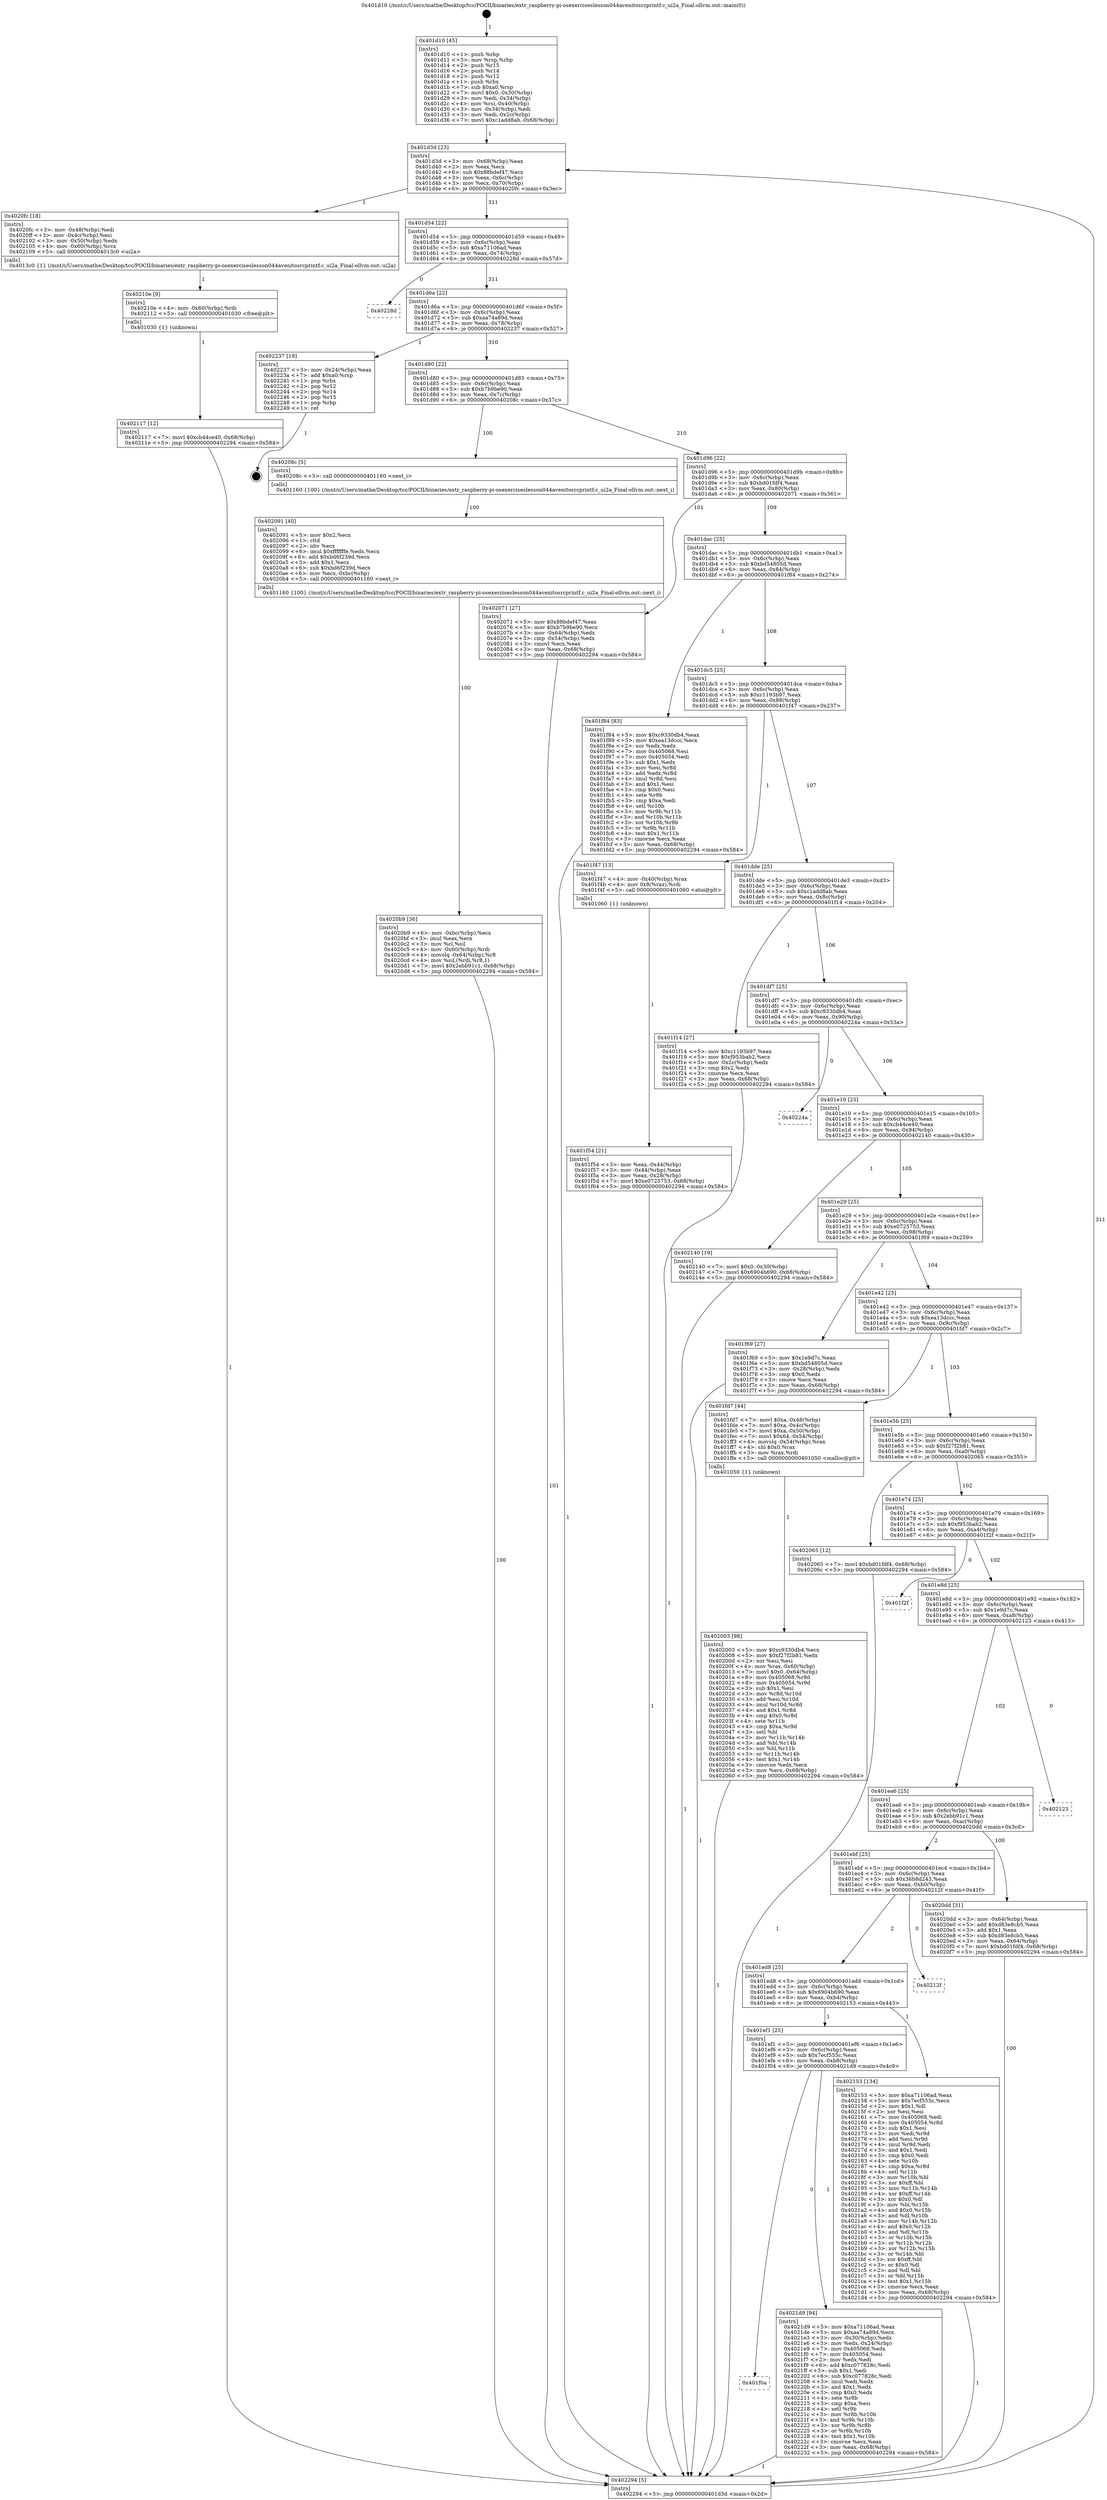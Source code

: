 digraph "0x401d10" {
  label = "0x401d10 (/mnt/c/Users/mathe/Desktop/tcc/POCII/binaries/extr_raspberry-pi-osexerciseslesson044avenitosrcprintf.c_ui2a_Final-ollvm.out::main(0))"
  labelloc = "t"
  node[shape=record]

  Entry [label="",width=0.3,height=0.3,shape=circle,fillcolor=black,style=filled]
  "0x401d3d" [label="{
     0x401d3d [23]\l
     | [instrs]\l
     &nbsp;&nbsp;0x401d3d \<+3\>: mov -0x68(%rbp),%eax\l
     &nbsp;&nbsp;0x401d40 \<+2\>: mov %eax,%ecx\l
     &nbsp;&nbsp;0x401d42 \<+6\>: sub $0x88bdef47,%ecx\l
     &nbsp;&nbsp;0x401d48 \<+3\>: mov %eax,-0x6c(%rbp)\l
     &nbsp;&nbsp;0x401d4b \<+3\>: mov %ecx,-0x70(%rbp)\l
     &nbsp;&nbsp;0x401d4e \<+6\>: je 00000000004020fc \<main+0x3ec\>\l
  }"]
  "0x4020fc" [label="{
     0x4020fc [18]\l
     | [instrs]\l
     &nbsp;&nbsp;0x4020fc \<+3\>: mov -0x48(%rbp),%edi\l
     &nbsp;&nbsp;0x4020ff \<+3\>: mov -0x4c(%rbp),%esi\l
     &nbsp;&nbsp;0x402102 \<+3\>: mov -0x50(%rbp),%edx\l
     &nbsp;&nbsp;0x402105 \<+4\>: mov -0x60(%rbp),%rcx\l
     &nbsp;&nbsp;0x402109 \<+5\>: call 00000000004013c0 \<ui2a\>\l
     | [calls]\l
     &nbsp;&nbsp;0x4013c0 \{1\} (/mnt/c/Users/mathe/Desktop/tcc/POCII/binaries/extr_raspberry-pi-osexerciseslesson044avenitosrcprintf.c_ui2a_Final-ollvm.out::ui2a)\l
  }"]
  "0x401d54" [label="{
     0x401d54 [22]\l
     | [instrs]\l
     &nbsp;&nbsp;0x401d54 \<+5\>: jmp 0000000000401d59 \<main+0x49\>\l
     &nbsp;&nbsp;0x401d59 \<+3\>: mov -0x6c(%rbp),%eax\l
     &nbsp;&nbsp;0x401d5c \<+5\>: sub $0xa71106ad,%eax\l
     &nbsp;&nbsp;0x401d61 \<+3\>: mov %eax,-0x74(%rbp)\l
     &nbsp;&nbsp;0x401d64 \<+6\>: je 000000000040228d \<main+0x57d\>\l
  }"]
  Exit [label="",width=0.3,height=0.3,shape=circle,fillcolor=black,style=filled,peripheries=2]
  "0x40228d" [label="{
     0x40228d\l
  }", style=dashed]
  "0x401d6a" [label="{
     0x401d6a [22]\l
     | [instrs]\l
     &nbsp;&nbsp;0x401d6a \<+5\>: jmp 0000000000401d6f \<main+0x5f\>\l
     &nbsp;&nbsp;0x401d6f \<+3\>: mov -0x6c(%rbp),%eax\l
     &nbsp;&nbsp;0x401d72 \<+5\>: sub $0xaa74a89d,%eax\l
     &nbsp;&nbsp;0x401d77 \<+3\>: mov %eax,-0x78(%rbp)\l
     &nbsp;&nbsp;0x401d7a \<+6\>: je 0000000000402237 \<main+0x527\>\l
  }"]
  "0x401f0a" [label="{
     0x401f0a\l
  }", style=dashed]
  "0x402237" [label="{
     0x402237 [19]\l
     | [instrs]\l
     &nbsp;&nbsp;0x402237 \<+3\>: mov -0x24(%rbp),%eax\l
     &nbsp;&nbsp;0x40223a \<+7\>: add $0xa0,%rsp\l
     &nbsp;&nbsp;0x402241 \<+1\>: pop %rbx\l
     &nbsp;&nbsp;0x402242 \<+2\>: pop %r12\l
     &nbsp;&nbsp;0x402244 \<+2\>: pop %r14\l
     &nbsp;&nbsp;0x402246 \<+2\>: pop %r15\l
     &nbsp;&nbsp;0x402248 \<+1\>: pop %rbp\l
     &nbsp;&nbsp;0x402249 \<+1\>: ret\l
  }"]
  "0x401d80" [label="{
     0x401d80 [22]\l
     | [instrs]\l
     &nbsp;&nbsp;0x401d80 \<+5\>: jmp 0000000000401d85 \<main+0x75\>\l
     &nbsp;&nbsp;0x401d85 \<+3\>: mov -0x6c(%rbp),%eax\l
     &nbsp;&nbsp;0x401d88 \<+5\>: sub $0xb7b9be90,%eax\l
     &nbsp;&nbsp;0x401d8d \<+3\>: mov %eax,-0x7c(%rbp)\l
     &nbsp;&nbsp;0x401d90 \<+6\>: je 000000000040208c \<main+0x37c\>\l
  }"]
  "0x4021d9" [label="{
     0x4021d9 [94]\l
     | [instrs]\l
     &nbsp;&nbsp;0x4021d9 \<+5\>: mov $0xa71106ad,%eax\l
     &nbsp;&nbsp;0x4021de \<+5\>: mov $0xaa74a89d,%ecx\l
     &nbsp;&nbsp;0x4021e3 \<+3\>: mov -0x30(%rbp),%edx\l
     &nbsp;&nbsp;0x4021e6 \<+3\>: mov %edx,-0x24(%rbp)\l
     &nbsp;&nbsp;0x4021e9 \<+7\>: mov 0x405068,%edx\l
     &nbsp;&nbsp;0x4021f0 \<+7\>: mov 0x405054,%esi\l
     &nbsp;&nbsp;0x4021f7 \<+2\>: mov %edx,%edi\l
     &nbsp;&nbsp;0x4021f9 \<+6\>: add $0xc077828c,%edi\l
     &nbsp;&nbsp;0x4021ff \<+3\>: sub $0x1,%edi\l
     &nbsp;&nbsp;0x402202 \<+6\>: sub $0xc077828c,%edi\l
     &nbsp;&nbsp;0x402208 \<+3\>: imul %edi,%edx\l
     &nbsp;&nbsp;0x40220b \<+3\>: and $0x1,%edx\l
     &nbsp;&nbsp;0x40220e \<+3\>: cmp $0x0,%edx\l
     &nbsp;&nbsp;0x402211 \<+4\>: sete %r8b\l
     &nbsp;&nbsp;0x402215 \<+3\>: cmp $0xa,%esi\l
     &nbsp;&nbsp;0x402218 \<+4\>: setl %r9b\l
     &nbsp;&nbsp;0x40221c \<+3\>: mov %r8b,%r10b\l
     &nbsp;&nbsp;0x40221f \<+3\>: and %r9b,%r10b\l
     &nbsp;&nbsp;0x402222 \<+3\>: xor %r9b,%r8b\l
     &nbsp;&nbsp;0x402225 \<+3\>: or %r8b,%r10b\l
     &nbsp;&nbsp;0x402228 \<+4\>: test $0x1,%r10b\l
     &nbsp;&nbsp;0x40222c \<+3\>: cmovne %ecx,%eax\l
     &nbsp;&nbsp;0x40222f \<+3\>: mov %eax,-0x68(%rbp)\l
     &nbsp;&nbsp;0x402232 \<+5\>: jmp 0000000000402294 \<main+0x584\>\l
  }"]
  "0x40208c" [label="{
     0x40208c [5]\l
     | [instrs]\l
     &nbsp;&nbsp;0x40208c \<+5\>: call 0000000000401160 \<next_i\>\l
     | [calls]\l
     &nbsp;&nbsp;0x401160 \{100\} (/mnt/c/Users/mathe/Desktop/tcc/POCII/binaries/extr_raspberry-pi-osexerciseslesson044avenitosrcprintf.c_ui2a_Final-ollvm.out::next_i)\l
  }"]
  "0x401d96" [label="{
     0x401d96 [22]\l
     | [instrs]\l
     &nbsp;&nbsp;0x401d96 \<+5\>: jmp 0000000000401d9b \<main+0x8b\>\l
     &nbsp;&nbsp;0x401d9b \<+3\>: mov -0x6c(%rbp),%eax\l
     &nbsp;&nbsp;0x401d9e \<+5\>: sub $0xbd01fdf4,%eax\l
     &nbsp;&nbsp;0x401da3 \<+3\>: mov %eax,-0x80(%rbp)\l
     &nbsp;&nbsp;0x401da6 \<+6\>: je 0000000000402071 \<main+0x361\>\l
  }"]
  "0x401ef1" [label="{
     0x401ef1 [25]\l
     | [instrs]\l
     &nbsp;&nbsp;0x401ef1 \<+5\>: jmp 0000000000401ef6 \<main+0x1e6\>\l
     &nbsp;&nbsp;0x401ef6 \<+3\>: mov -0x6c(%rbp),%eax\l
     &nbsp;&nbsp;0x401ef9 \<+5\>: sub $0x7ecf555c,%eax\l
     &nbsp;&nbsp;0x401efe \<+6\>: mov %eax,-0xb8(%rbp)\l
     &nbsp;&nbsp;0x401f04 \<+6\>: je 00000000004021d9 \<main+0x4c9\>\l
  }"]
  "0x402071" [label="{
     0x402071 [27]\l
     | [instrs]\l
     &nbsp;&nbsp;0x402071 \<+5\>: mov $0x88bdef47,%eax\l
     &nbsp;&nbsp;0x402076 \<+5\>: mov $0xb7b9be90,%ecx\l
     &nbsp;&nbsp;0x40207b \<+3\>: mov -0x64(%rbp),%edx\l
     &nbsp;&nbsp;0x40207e \<+3\>: cmp -0x54(%rbp),%edx\l
     &nbsp;&nbsp;0x402081 \<+3\>: cmovl %ecx,%eax\l
     &nbsp;&nbsp;0x402084 \<+3\>: mov %eax,-0x68(%rbp)\l
     &nbsp;&nbsp;0x402087 \<+5\>: jmp 0000000000402294 \<main+0x584\>\l
  }"]
  "0x401dac" [label="{
     0x401dac [25]\l
     | [instrs]\l
     &nbsp;&nbsp;0x401dac \<+5\>: jmp 0000000000401db1 \<main+0xa1\>\l
     &nbsp;&nbsp;0x401db1 \<+3\>: mov -0x6c(%rbp),%eax\l
     &nbsp;&nbsp;0x401db4 \<+5\>: sub $0xbd54805d,%eax\l
     &nbsp;&nbsp;0x401db9 \<+6\>: mov %eax,-0x84(%rbp)\l
     &nbsp;&nbsp;0x401dbf \<+6\>: je 0000000000401f84 \<main+0x274\>\l
  }"]
  "0x402153" [label="{
     0x402153 [134]\l
     | [instrs]\l
     &nbsp;&nbsp;0x402153 \<+5\>: mov $0xa71106ad,%eax\l
     &nbsp;&nbsp;0x402158 \<+5\>: mov $0x7ecf555c,%ecx\l
     &nbsp;&nbsp;0x40215d \<+2\>: mov $0x1,%dl\l
     &nbsp;&nbsp;0x40215f \<+2\>: xor %esi,%esi\l
     &nbsp;&nbsp;0x402161 \<+7\>: mov 0x405068,%edi\l
     &nbsp;&nbsp;0x402168 \<+8\>: mov 0x405054,%r8d\l
     &nbsp;&nbsp;0x402170 \<+3\>: sub $0x1,%esi\l
     &nbsp;&nbsp;0x402173 \<+3\>: mov %edi,%r9d\l
     &nbsp;&nbsp;0x402176 \<+3\>: add %esi,%r9d\l
     &nbsp;&nbsp;0x402179 \<+4\>: imul %r9d,%edi\l
     &nbsp;&nbsp;0x40217d \<+3\>: and $0x1,%edi\l
     &nbsp;&nbsp;0x402180 \<+3\>: cmp $0x0,%edi\l
     &nbsp;&nbsp;0x402183 \<+4\>: sete %r10b\l
     &nbsp;&nbsp;0x402187 \<+4\>: cmp $0xa,%r8d\l
     &nbsp;&nbsp;0x40218b \<+4\>: setl %r11b\l
     &nbsp;&nbsp;0x40218f \<+3\>: mov %r10b,%bl\l
     &nbsp;&nbsp;0x402192 \<+3\>: xor $0xff,%bl\l
     &nbsp;&nbsp;0x402195 \<+3\>: mov %r11b,%r14b\l
     &nbsp;&nbsp;0x402198 \<+4\>: xor $0xff,%r14b\l
     &nbsp;&nbsp;0x40219c \<+3\>: xor $0x0,%dl\l
     &nbsp;&nbsp;0x40219f \<+3\>: mov %bl,%r15b\l
     &nbsp;&nbsp;0x4021a2 \<+4\>: and $0x0,%r15b\l
     &nbsp;&nbsp;0x4021a6 \<+3\>: and %dl,%r10b\l
     &nbsp;&nbsp;0x4021a9 \<+3\>: mov %r14b,%r12b\l
     &nbsp;&nbsp;0x4021ac \<+4\>: and $0x0,%r12b\l
     &nbsp;&nbsp;0x4021b0 \<+3\>: and %dl,%r11b\l
     &nbsp;&nbsp;0x4021b3 \<+3\>: or %r10b,%r15b\l
     &nbsp;&nbsp;0x4021b6 \<+3\>: or %r11b,%r12b\l
     &nbsp;&nbsp;0x4021b9 \<+3\>: xor %r12b,%r15b\l
     &nbsp;&nbsp;0x4021bc \<+3\>: or %r14b,%bl\l
     &nbsp;&nbsp;0x4021bf \<+3\>: xor $0xff,%bl\l
     &nbsp;&nbsp;0x4021c2 \<+3\>: or $0x0,%dl\l
     &nbsp;&nbsp;0x4021c5 \<+2\>: and %dl,%bl\l
     &nbsp;&nbsp;0x4021c7 \<+3\>: or %bl,%r15b\l
     &nbsp;&nbsp;0x4021ca \<+4\>: test $0x1,%r15b\l
     &nbsp;&nbsp;0x4021ce \<+3\>: cmovne %ecx,%eax\l
     &nbsp;&nbsp;0x4021d1 \<+3\>: mov %eax,-0x68(%rbp)\l
     &nbsp;&nbsp;0x4021d4 \<+5\>: jmp 0000000000402294 \<main+0x584\>\l
  }"]
  "0x401f84" [label="{
     0x401f84 [83]\l
     | [instrs]\l
     &nbsp;&nbsp;0x401f84 \<+5\>: mov $0xc9330db4,%eax\l
     &nbsp;&nbsp;0x401f89 \<+5\>: mov $0xea13dccc,%ecx\l
     &nbsp;&nbsp;0x401f8e \<+2\>: xor %edx,%edx\l
     &nbsp;&nbsp;0x401f90 \<+7\>: mov 0x405068,%esi\l
     &nbsp;&nbsp;0x401f97 \<+7\>: mov 0x405054,%edi\l
     &nbsp;&nbsp;0x401f9e \<+3\>: sub $0x1,%edx\l
     &nbsp;&nbsp;0x401fa1 \<+3\>: mov %esi,%r8d\l
     &nbsp;&nbsp;0x401fa4 \<+3\>: add %edx,%r8d\l
     &nbsp;&nbsp;0x401fa7 \<+4\>: imul %r8d,%esi\l
     &nbsp;&nbsp;0x401fab \<+3\>: and $0x1,%esi\l
     &nbsp;&nbsp;0x401fae \<+3\>: cmp $0x0,%esi\l
     &nbsp;&nbsp;0x401fb1 \<+4\>: sete %r9b\l
     &nbsp;&nbsp;0x401fb5 \<+3\>: cmp $0xa,%edi\l
     &nbsp;&nbsp;0x401fb8 \<+4\>: setl %r10b\l
     &nbsp;&nbsp;0x401fbc \<+3\>: mov %r9b,%r11b\l
     &nbsp;&nbsp;0x401fbf \<+3\>: and %r10b,%r11b\l
     &nbsp;&nbsp;0x401fc2 \<+3\>: xor %r10b,%r9b\l
     &nbsp;&nbsp;0x401fc5 \<+3\>: or %r9b,%r11b\l
     &nbsp;&nbsp;0x401fc8 \<+4\>: test $0x1,%r11b\l
     &nbsp;&nbsp;0x401fcc \<+3\>: cmovne %ecx,%eax\l
     &nbsp;&nbsp;0x401fcf \<+3\>: mov %eax,-0x68(%rbp)\l
     &nbsp;&nbsp;0x401fd2 \<+5\>: jmp 0000000000402294 \<main+0x584\>\l
  }"]
  "0x401dc5" [label="{
     0x401dc5 [25]\l
     | [instrs]\l
     &nbsp;&nbsp;0x401dc5 \<+5\>: jmp 0000000000401dca \<main+0xba\>\l
     &nbsp;&nbsp;0x401dca \<+3\>: mov -0x6c(%rbp),%eax\l
     &nbsp;&nbsp;0x401dcd \<+5\>: sub $0xc1193b97,%eax\l
     &nbsp;&nbsp;0x401dd2 \<+6\>: mov %eax,-0x88(%rbp)\l
     &nbsp;&nbsp;0x401dd8 \<+6\>: je 0000000000401f47 \<main+0x237\>\l
  }"]
  "0x401ed8" [label="{
     0x401ed8 [25]\l
     | [instrs]\l
     &nbsp;&nbsp;0x401ed8 \<+5\>: jmp 0000000000401edd \<main+0x1cd\>\l
     &nbsp;&nbsp;0x401edd \<+3\>: mov -0x6c(%rbp),%eax\l
     &nbsp;&nbsp;0x401ee0 \<+5\>: sub $0x6904b690,%eax\l
     &nbsp;&nbsp;0x401ee5 \<+6\>: mov %eax,-0xb4(%rbp)\l
     &nbsp;&nbsp;0x401eeb \<+6\>: je 0000000000402153 \<main+0x443\>\l
  }"]
  "0x401f47" [label="{
     0x401f47 [13]\l
     | [instrs]\l
     &nbsp;&nbsp;0x401f47 \<+4\>: mov -0x40(%rbp),%rax\l
     &nbsp;&nbsp;0x401f4b \<+4\>: mov 0x8(%rax),%rdi\l
     &nbsp;&nbsp;0x401f4f \<+5\>: call 0000000000401060 \<atoi@plt\>\l
     | [calls]\l
     &nbsp;&nbsp;0x401060 \{1\} (unknown)\l
  }"]
  "0x401dde" [label="{
     0x401dde [25]\l
     | [instrs]\l
     &nbsp;&nbsp;0x401dde \<+5\>: jmp 0000000000401de3 \<main+0xd3\>\l
     &nbsp;&nbsp;0x401de3 \<+3\>: mov -0x6c(%rbp),%eax\l
     &nbsp;&nbsp;0x401de6 \<+5\>: sub $0xc1add8ab,%eax\l
     &nbsp;&nbsp;0x401deb \<+6\>: mov %eax,-0x8c(%rbp)\l
     &nbsp;&nbsp;0x401df1 \<+6\>: je 0000000000401f14 \<main+0x204\>\l
  }"]
  "0x40212f" [label="{
     0x40212f\l
  }", style=dashed]
  "0x401f14" [label="{
     0x401f14 [27]\l
     | [instrs]\l
     &nbsp;&nbsp;0x401f14 \<+5\>: mov $0xc1193b97,%eax\l
     &nbsp;&nbsp;0x401f19 \<+5\>: mov $0xf953bab2,%ecx\l
     &nbsp;&nbsp;0x401f1e \<+3\>: mov -0x2c(%rbp),%edx\l
     &nbsp;&nbsp;0x401f21 \<+3\>: cmp $0x2,%edx\l
     &nbsp;&nbsp;0x401f24 \<+3\>: cmovne %ecx,%eax\l
     &nbsp;&nbsp;0x401f27 \<+3\>: mov %eax,-0x68(%rbp)\l
     &nbsp;&nbsp;0x401f2a \<+5\>: jmp 0000000000402294 \<main+0x584\>\l
  }"]
  "0x401df7" [label="{
     0x401df7 [25]\l
     | [instrs]\l
     &nbsp;&nbsp;0x401df7 \<+5\>: jmp 0000000000401dfc \<main+0xec\>\l
     &nbsp;&nbsp;0x401dfc \<+3\>: mov -0x6c(%rbp),%eax\l
     &nbsp;&nbsp;0x401dff \<+5\>: sub $0xc9330db4,%eax\l
     &nbsp;&nbsp;0x401e04 \<+6\>: mov %eax,-0x90(%rbp)\l
     &nbsp;&nbsp;0x401e0a \<+6\>: je 000000000040224a \<main+0x53a\>\l
  }"]
  "0x402294" [label="{
     0x402294 [5]\l
     | [instrs]\l
     &nbsp;&nbsp;0x402294 \<+5\>: jmp 0000000000401d3d \<main+0x2d\>\l
  }"]
  "0x401d10" [label="{
     0x401d10 [45]\l
     | [instrs]\l
     &nbsp;&nbsp;0x401d10 \<+1\>: push %rbp\l
     &nbsp;&nbsp;0x401d11 \<+3\>: mov %rsp,%rbp\l
     &nbsp;&nbsp;0x401d14 \<+2\>: push %r15\l
     &nbsp;&nbsp;0x401d16 \<+2\>: push %r14\l
     &nbsp;&nbsp;0x401d18 \<+2\>: push %r12\l
     &nbsp;&nbsp;0x401d1a \<+1\>: push %rbx\l
     &nbsp;&nbsp;0x401d1b \<+7\>: sub $0xa0,%rsp\l
     &nbsp;&nbsp;0x401d22 \<+7\>: movl $0x0,-0x30(%rbp)\l
     &nbsp;&nbsp;0x401d29 \<+3\>: mov %edi,-0x34(%rbp)\l
     &nbsp;&nbsp;0x401d2c \<+4\>: mov %rsi,-0x40(%rbp)\l
     &nbsp;&nbsp;0x401d30 \<+3\>: mov -0x34(%rbp),%edi\l
     &nbsp;&nbsp;0x401d33 \<+3\>: mov %edi,-0x2c(%rbp)\l
     &nbsp;&nbsp;0x401d36 \<+7\>: movl $0xc1add8ab,-0x68(%rbp)\l
  }"]
  "0x401f54" [label="{
     0x401f54 [21]\l
     | [instrs]\l
     &nbsp;&nbsp;0x401f54 \<+3\>: mov %eax,-0x44(%rbp)\l
     &nbsp;&nbsp;0x401f57 \<+3\>: mov -0x44(%rbp),%eax\l
     &nbsp;&nbsp;0x401f5a \<+3\>: mov %eax,-0x28(%rbp)\l
     &nbsp;&nbsp;0x401f5d \<+7\>: movl $0xe0725753,-0x68(%rbp)\l
     &nbsp;&nbsp;0x401f64 \<+5\>: jmp 0000000000402294 \<main+0x584\>\l
  }"]
  "0x402117" [label="{
     0x402117 [12]\l
     | [instrs]\l
     &nbsp;&nbsp;0x402117 \<+7\>: movl $0xcb44ce40,-0x68(%rbp)\l
     &nbsp;&nbsp;0x40211e \<+5\>: jmp 0000000000402294 \<main+0x584\>\l
  }"]
  "0x40224a" [label="{
     0x40224a\l
  }", style=dashed]
  "0x401e10" [label="{
     0x401e10 [25]\l
     | [instrs]\l
     &nbsp;&nbsp;0x401e10 \<+5\>: jmp 0000000000401e15 \<main+0x105\>\l
     &nbsp;&nbsp;0x401e15 \<+3\>: mov -0x6c(%rbp),%eax\l
     &nbsp;&nbsp;0x401e18 \<+5\>: sub $0xcb44ce40,%eax\l
     &nbsp;&nbsp;0x401e1d \<+6\>: mov %eax,-0x94(%rbp)\l
     &nbsp;&nbsp;0x401e23 \<+6\>: je 0000000000402140 \<main+0x430\>\l
  }"]
  "0x40210e" [label="{
     0x40210e [9]\l
     | [instrs]\l
     &nbsp;&nbsp;0x40210e \<+4\>: mov -0x60(%rbp),%rdi\l
     &nbsp;&nbsp;0x402112 \<+5\>: call 0000000000401030 \<free@plt\>\l
     | [calls]\l
     &nbsp;&nbsp;0x401030 \{1\} (unknown)\l
  }"]
  "0x402140" [label="{
     0x402140 [19]\l
     | [instrs]\l
     &nbsp;&nbsp;0x402140 \<+7\>: movl $0x0,-0x30(%rbp)\l
     &nbsp;&nbsp;0x402147 \<+7\>: movl $0x6904b690,-0x68(%rbp)\l
     &nbsp;&nbsp;0x40214e \<+5\>: jmp 0000000000402294 \<main+0x584\>\l
  }"]
  "0x401e29" [label="{
     0x401e29 [25]\l
     | [instrs]\l
     &nbsp;&nbsp;0x401e29 \<+5\>: jmp 0000000000401e2e \<main+0x11e\>\l
     &nbsp;&nbsp;0x401e2e \<+3\>: mov -0x6c(%rbp),%eax\l
     &nbsp;&nbsp;0x401e31 \<+5\>: sub $0xe0725753,%eax\l
     &nbsp;&nbsp;0x401e36 \<+6\>: mov %eax,-0x98(%rbp)\l
     &nbsp;&nbsp;0x401e3c \<+6\>: je 0000000000401f69 \<main+0x259\>\l
  }"]
  "0x401ebf" [label="{
     0x401ebf [25]\l
     | [instrs]\l
     &nbsp;&nbsp;0x401ebf \<+5\>: jmp 0000000000401ec4 \<main+0x1b4\>\l
     &nbsp;&nbsp;0x401ec4 \<+3\>: mov -0x6c(%rbp),%eax\l
     &nbsp;&nbsp;0x401ec7 \<+5\>: sub $0x36b8d243,%eax\l
     &nbsp;&nbsp;0x401ecc \<+6\>: mov %eax,-0xb0(%rbp)\l
     &nbsp;&nbsp;0x401ed2 \<+6\>: je 000000000040212f \<main+0x41f\>\l
  }"]
  "0x401f69" [label="{
     0x401f69 [27]\l
     | [instrs]\l
     &nbsp;&nbsp;0x401f69 \<+5\>: mov $0x1e9d7c,%eax\l
     &nbsp;&nbsp;0x401f6e \<+5\>: mov $0xbd54805d,%ecx\l
     &nbsp;&nbsp;0x401f73 \<+3\>: mov -0x28(%rbp),%edx\l
     &nbsp;&nbsp;0x401f76 \<+3\>: cmp $0x0,%edx\l
     &nbsp;&nbsp;0x401f79 \<+3\>: cmove %ecx,%eax\l
     &nbsp;&nbsp;0x401f7c \<+3\>: mov %eax,-0x68(%rbp)\l
     &nbsp;&nbsp;0x401f7f \<+5\>: jmp 0000000000402294 \<main+0x584\>\l
  }"]
  "0x401e42" [label="{
     0x401e42 [25]\l
     | [instrs]\l
     &nbsp;&nbsp;0x401e42 \<+5\>: jmp 0000000000401e47 \<main+0x137\>\l
     &nbsp;&nbsp;0x401e47 \<+3\>: mov -0x6c(%rbp),%eax\l
     &nbsp;&nbsp;0x401e4a \<+5\>: sub $0xea13dccc,%eax\l
     &nbsp;&nbsp;0x401e4f \<+6\>: mov %eax,-0x9c(%rbp)\l
     &nbsp;&nbsp;0x401e55 \<+6\>: je 0000000000401fd7 \<main+0x2c7\>\l
  }"]
  "0x4020dd" [label="{
     0x4020dd [31]\l
     | [instrs]\l
     &nbsp;&nbsp;0x4020dd \<+3\>: mov -0x64(%rbp),%eax\l
     &nbsp;&nbsp;0x4020e0 \<+5\>: add $0xd83e8cb5,%eax\l
     &nbsp;&nbsp;0x4020e5 \<+3\>: add $0x1,%eax\l
     &nbsp;&nbsp;0x4020e8 \<+5\>: sub $0xd83e8cb5,%eax\l
     &nbsp;&nbsp;0x4020ed \<+3\>: mov %eax,-0x64(%rbp)\l
     &nbsp;&nbsp;0x4020f0 \<+7\>: movl $0xbd01fdf4,-0x68(%rbp)\l
     &nbsp;&nbsp;0x4020f7 \<+5\>: jmp 0000000000402294 \<main+0x584\>\l
  }"]
  "0x401fd7" [label="{
     0x401fd7 [44]\l
     | [instrs]\l
     &nbsp;&nbsp;0x401fd7 \<+7\>: movl $0xa,-0x48(%rbp)\l
     &nbsp;&nbsp;0x401fde \<+7\>: movl $0xa,-0x4c(%rbp)\l
     &nbsp;&nbsp;0x401fe5 \<+7\>: movl $0xa,-0x50(%rbp)\l
     &nbsp;&nbsp;0x401fec \<+7\>: movl $0x64,-0x54(%rbp)\l
     &nbsp;&nbsp;0x401ff3 \<+4\>: movslq -0x54(%rbp),%rax\l
     &nbsp;&nbsp;0x401ff7 \<+4\>: shl $0x0,%rax\l
     &nbsp;&nbsp;0x401ffb \<+3\>: mov %rax,%rdi\l
     &nbsp;&nbsp;0x401ffe \<+5\>: call 0000000000401050 \<malloc@plt\>\l
     | [calls]\l
     &nbsp;&nbsp;0x401050 \{1\} (unknown)\l
  }"]
  "0x401e5b" [label="{
     0x401e5b [25]\l
     | [instrs]\l
     &nbsp;&nbsp;0x401e5b \<+5\>: jmp 0000000000401e60 \<main+0x150\>\l
     &nbsp;&nbsp;0x401e60 \<+3\>: mov -0x6c(%rbp),%eax\l
     &nbsp;&nbsp;0x401e63 \<+5\>: sub $0xf27f2b81,%eax\l
     &nbsp;&nbsp;0x401e68 \<+6\>: mov %eax,-0xa0(%rbp)\l
     &nbsp;&nbsp;0x401e6e \<+6\>: je 0000000000402065 \<main+0x355\>\l
  }"]
  "0x402003" [label="{
     0x402003 [98]\l
     | [instrs]\l
     &nbsp;&nbsp;0x402003 \<+5\>: mov $0xc9330db4,%ecx\l
     &nbsp;&nbsp;0x402008 \<+5\>: mov $0xf27f2b81,%edx\l
     &nbsp;&nbsp;0x40200d \<+2\>: xor %esi,%esi\l
     &nbsp;&nbsp;0x40200f \<+4\>: mov %rax,-0x60(%rbp)\l
     &nbsp;&nbsp;0x402013 \<+7\>: movl $0x0,-0x64(%rbp)\l
     &nbsp;&nbsp;0x40201a \<+8\>: mov 0x405068,%r8d\l
     &nbsp;&nbsp;0x402022 \<+8\>: mov 0x405054,%r9d\l
     &nbsp;&nbsp;0x40202a \<+3\>: sub $0x1,%esi\l
     &nbsp;&nbsp;0x40202d \<+3\>: mov %r8d,%r10d\l
     &nbsp;&nbsp;0x402030 \<+3\>: add %esi,%r10d\l
     &nbsp;&nbsp;0x402033 \<+4\>: imul %r10d,%r8d\l
     &nbsp;&nbsp;0x402037 \<+4\>: and $0x1,%r8d\l
     &nbsp;&nbsp;0x40203b \<+4\>: cmp $0x0,%r8d\l
     &nbsp;&nbsp;0x40203f \<+4\>: sete %r11b\l
     &nbsp;&nbsp;0x402043 \<+4\>: cmp $0xa,%r9d\l
     &nbsp;&nbsp;0x402047 \<+3\>: setl %bl\l
     &nbsp;&nbsp;0x40204a \<+3\>: mov %r11b,%r14b\l
     &nbsp;&nbsp;0x40204d \<+3\>: and %bl,%r14b\l
     &nbsp;&nbsp;0x402050 \<+3\>: xor %bl,%r11b\l
     &nbsp;&nbsp;0x402053 \<+3\>: or %r11b,%r14b\l
     &nbsp;&nbsp;0x402056 \<+4\>: test $0x1,%r14b\l
     &nbsp;&nbsp;0x40205a \<+3\>: cmovne %edx,%ecx\l
     &nbsp;&nbsp;0x40205d \<+3\>: mov %ecx,-0x68(%rbp)\l
     &nbsp;&nbsp;0x402060 \<+5\>: jmp 0000000000402294 \<main+0x584\>\l
  }"]
  "0x401ea6" [label="{
     0x401ea6 [25]\l
     | [instrs]\l
     &nbsp;&nbsp;0x401ea6 \<+5\>: jmp 0000000000401eab \<main+0x19b\>\l
     &nbsp;&nbsp;0x401eab \<+3\>: mov -0x6c(%rbp),%eax\l
     &nbsp;&nbsp;0x401eae \<+5\>: sub $0x2ebb91c1,%eax\l
     &nbsp;&nbsp;0x401eb3 \<+6\>: mov %eax,-0xac(%rbp)\l
     &nbsp;&nbsp;0x401eb9 \<+6\>: je 00000000004020dd \<main+0x3cd\>\l
  }"]
  "0x402065" [label="{
     0x402065 [12]\l
     | [instrs]\l
     &nbsp;&nbsp;0x402065 \<+7\>: movl $0xbd01fdf4,-0x68(%rbp)\l
     &nbsp;&nbsp;0x40206c \<+5\>: jmp 0000000000402294 \<main+0x584\>\l
  }"]
  "0x401e74" [label="{
     0x401e74 [25]\l
     | [instrs]\l
     &nbsp;&nbsp;0x401e74 \<+5\>: jmp 0000000000401e79 \<main+0x169\>\l
     &nbsp;&nbsp;0x401e79 \<+3\>: mov -0x6c(%rbp),%eax\l
     &nbsp;&nbsp;0x401e7c \<+5\>: sub $0xf953bab2,%eax\l
     &nbsp;&nbsp;0x401e81 \<+6\>: mov %eax,-0xa4(%rbp)\l
     &nbsp;&nbsp;0x401e87 \<+6\>: je 0000000000401f2f \<main+0x21f\>\l
  }"]
  "0x402091" [label="{
     0x402091 [40]\l
     | [instrs]\l
     &nbsp;&nbsp;0x402091 \<+5\>: mov $0x2,%ecx\l
     &nbsp;&nbsp;0x402096 \<+1\>: cltd\l
     &nbsp;&nbsp;0x402097 \<+2\>: idiv %ecx\l
     &nbsp;&nbsp;0x402099 \<+6\>: imul $0xfffffffe,%edx,%ecx\l
     &nbsp;&nbsp;0x40209f \<+6\>: add $0xbd6f239d,%ecx\l
     &nbsp;&nbsp;0x4020a5 \<+3\>: add $0x1,%ecx\l
     &nbsp;&nbsp;0x4020a8 \<+6\>: sub $0xbd6f239d,%ecx\l
     &nbsp;&nbsp;0x4020ae \<+6\>: mov %ecx,-0xbc(%rbp)\l
     &nbsp;&nbsp;0x4020b4 \<+5\>: call 0000000000401160 \<next_i\>\l
     | [calls]\l
     &nbsp;&nbsp;0x401160 \{100\} (/mnt/c/Users/mathe/Desktop/tcc/POCII/binaries/extr_raspberry-pi-osexerciseslesson044avenitosrcprintf.c_ui2a_Final-ollvm.out::next_i)\l
  }"]
  "0x4020b9" [label="{
     0x4020b9 [36]\l
     | [instrs]\l
     &nbsp;&nbsp;0x4020b9 \<+6\>: mov -0xbc(%rbp),%ecx\l
     &nbsp;&nbsp;0x4020bf \<+3\>: imul %eax,%ecx\l
     &nbsp;&nbsp;0x4020c2 \<+3\>: mov %cl,%sil\l
     &nbsp;&nbsp;0x4020c5 \<+4\>: mov -0x60(%rbp),%rdi\l
     &nbsp;&nbsp;0x4020c9 \<+4\>: movslq -0x64(%rbp),%r8\l
     &nbsp;&nbsp;0x4020cd \<+4\>: mov %sil,(%rdi,%r8,1)\l
     &nbsp;&nbsp;0x4020d1 \<+7\>: movl $0x2ebb91c1,-0x68(%rbp)\l
     &nbsp;&nbsp;0x4020d8 \<+5\>: jmp 0000000000402294 \<main+0x584\>\l
  }"]
  "0x402123" [label="{
     0x402123\l
  }", style=dashed]
  "0x401f2f" [label="{
     0x401f2f\l
  }", style=dashed]
  "0x401e8d" [label="{
     0x401e8d [25]\l
     | [instrs]\l
     &nbsp;&nbsp;0x401e8d \<+5\>: jmp 0000000000401e92 \<main+0x182\>\l
     &nbsp;&nbsp;0x401e92 \<+3\>: mov -0x6c(%rbp),%eax\l
     &nbsp;&nbsp;0x401e95 \<+5\>: sub $0x1e9d7c,%eax\l
     &nbsp;&nbsp;0x401e9a \<+6\>: mov %eax,-0xa8(%rbp)\l
     &nbsp;&nbsp;0x401ea0 \<+6\>: je 0000000000402123 \<main+0x413\>\l
  }"]
  Entry -> "0x401d10" [label=" 1"]
  "0x401d3d" -> "0x4020fc" [label=" 1"]
  "0x401d3d" -> "0x401d54" [label=" 311"]
  "0x402237" -> Exit [label=" 1"]
  "0x401d54" -> "0x40228d" [label=" 0"]
  "0x401d54" -> "0x401d6a" [label=" 311"]
  "0x4021d9" -> "0x402294" [label=" 1"]
  "0x401d6a" -> "0x402237" [label=" 1"]
  "0x401d6a" -> "0x401d80" [label=" 310"]
  "0x401ef1" -> "0x401f0a" [label=" 0"]
  "0x401d80" -> "0x40208c" [label=" 100"]
  "0x401d80" -> "0x401d96" [label=" 210"]
  "0x401ef1" -> "0x4021d9" [label=" 1"]
  "0x401d96" -> "0x402071" [label=" 101"]
  "0x401d96" -> "0x401dac" [label=" 109"]
  "0x402153" -> "0x402294" [label=" 1"]
  "0x401dac" -> "0x401f84" [label=" 1"]
  "0x401dac" -> "0x401dc5" [label=" 108"]
  "0x401ed8" -> "0x401ef1" [label=" 1"]
  "0x401dc5" -> "0x401f47" [label=" 1"]
  "0x401dc5" -> "0x401dde" [label=" 107"]
  "0x401ed8" -> "0x402153" [label=" 1"]
  "0x401dde" -> "0x401f14" [label=" 1"]
  "0x401dde" -> "0x401df7" [label=" 106"]
  "0x401f14" -> "0x402294" [label=" 1"]
  "0x401d10" -> "0x401d3d" [label=" 1"]
  "0x402294" -> "0x401d3d" [label=" 311"]
  "0x401f47" -> "0x401f54" [label=" 1"]
  "0x401f54" -> "0x402294" [label=" 1"]
  "0x401ebf" -> "0x401ed8" [label=" 2"]
  "0x401df7" -> "0x40224a" [label=" 0"]
  "0x401df7" -> "0x401e10" [label=" 106"]
  "0x401ebf" -> "0x40212f" [label=" 0"]
  "0x401e10" -> "0x402140" [label=" 1"]
  "0x401e10" -> "0x401e29" [label=" 105"]
  "0x402140" -> "0x402294" [label=" 1"]
  "0x401e29" -> "0x401f69" [label=" 1"]
  "0x401e29" -> "0x401e42" [label=" 104"]
  "0x401f69" -> "0x402294" [label=" 1"]
  "0x401f84" -> "0x402294" [label=" 1"]
  "0x402117" -> "0x402294" [label=" 1"]
  "0x401e42" -> "0x401fd7" [label=" 1"]
  "0x401e42" -> "0x401e5b" [label=" 103"]
  "0x401fd7" -> "0x402003" [label=" 1"]
  "0x402003" -> "0x402294" [label=" 1"]
  "0x40210e" -> "0x402117" [label=" 1"]
  "0x401e5b" -> "0x402065" [label=" 1"]
  "0x401e5b" -> "0x401e74" [label=" 102"]
  "0x402065" -> "0x402294" [label=" 1"]
  "0x402071" -> "0x402294" [label=" 101"]
  "0x40208c" -> "0x402091" [label=" 100"]
  "0x402091" -> "0x4020b9" [label=" 100"]
  "0x4020b9" -> "0x402294" [label=" 100"]
  "0x4020dd" -> "0x402294" [label=" 100"]
  "0x401e74" -> "0x401f2f" [label=" 0"]
  "0x401e74" -> "0x401e8d" [label=" 102"]
  "0x401ea6" -> "0x401ebf" [label=" 2"]
  "0x401e8d" -> "0x402123" [label=" 0"]
  "0x401e8d" -> "0x401ea6" [label=" 102"]
  "0x4020fc" -> "0x40210e" [label=" 1"]
  "0x401ea6" -> "0x4020dd" [label=" 100"]
}
